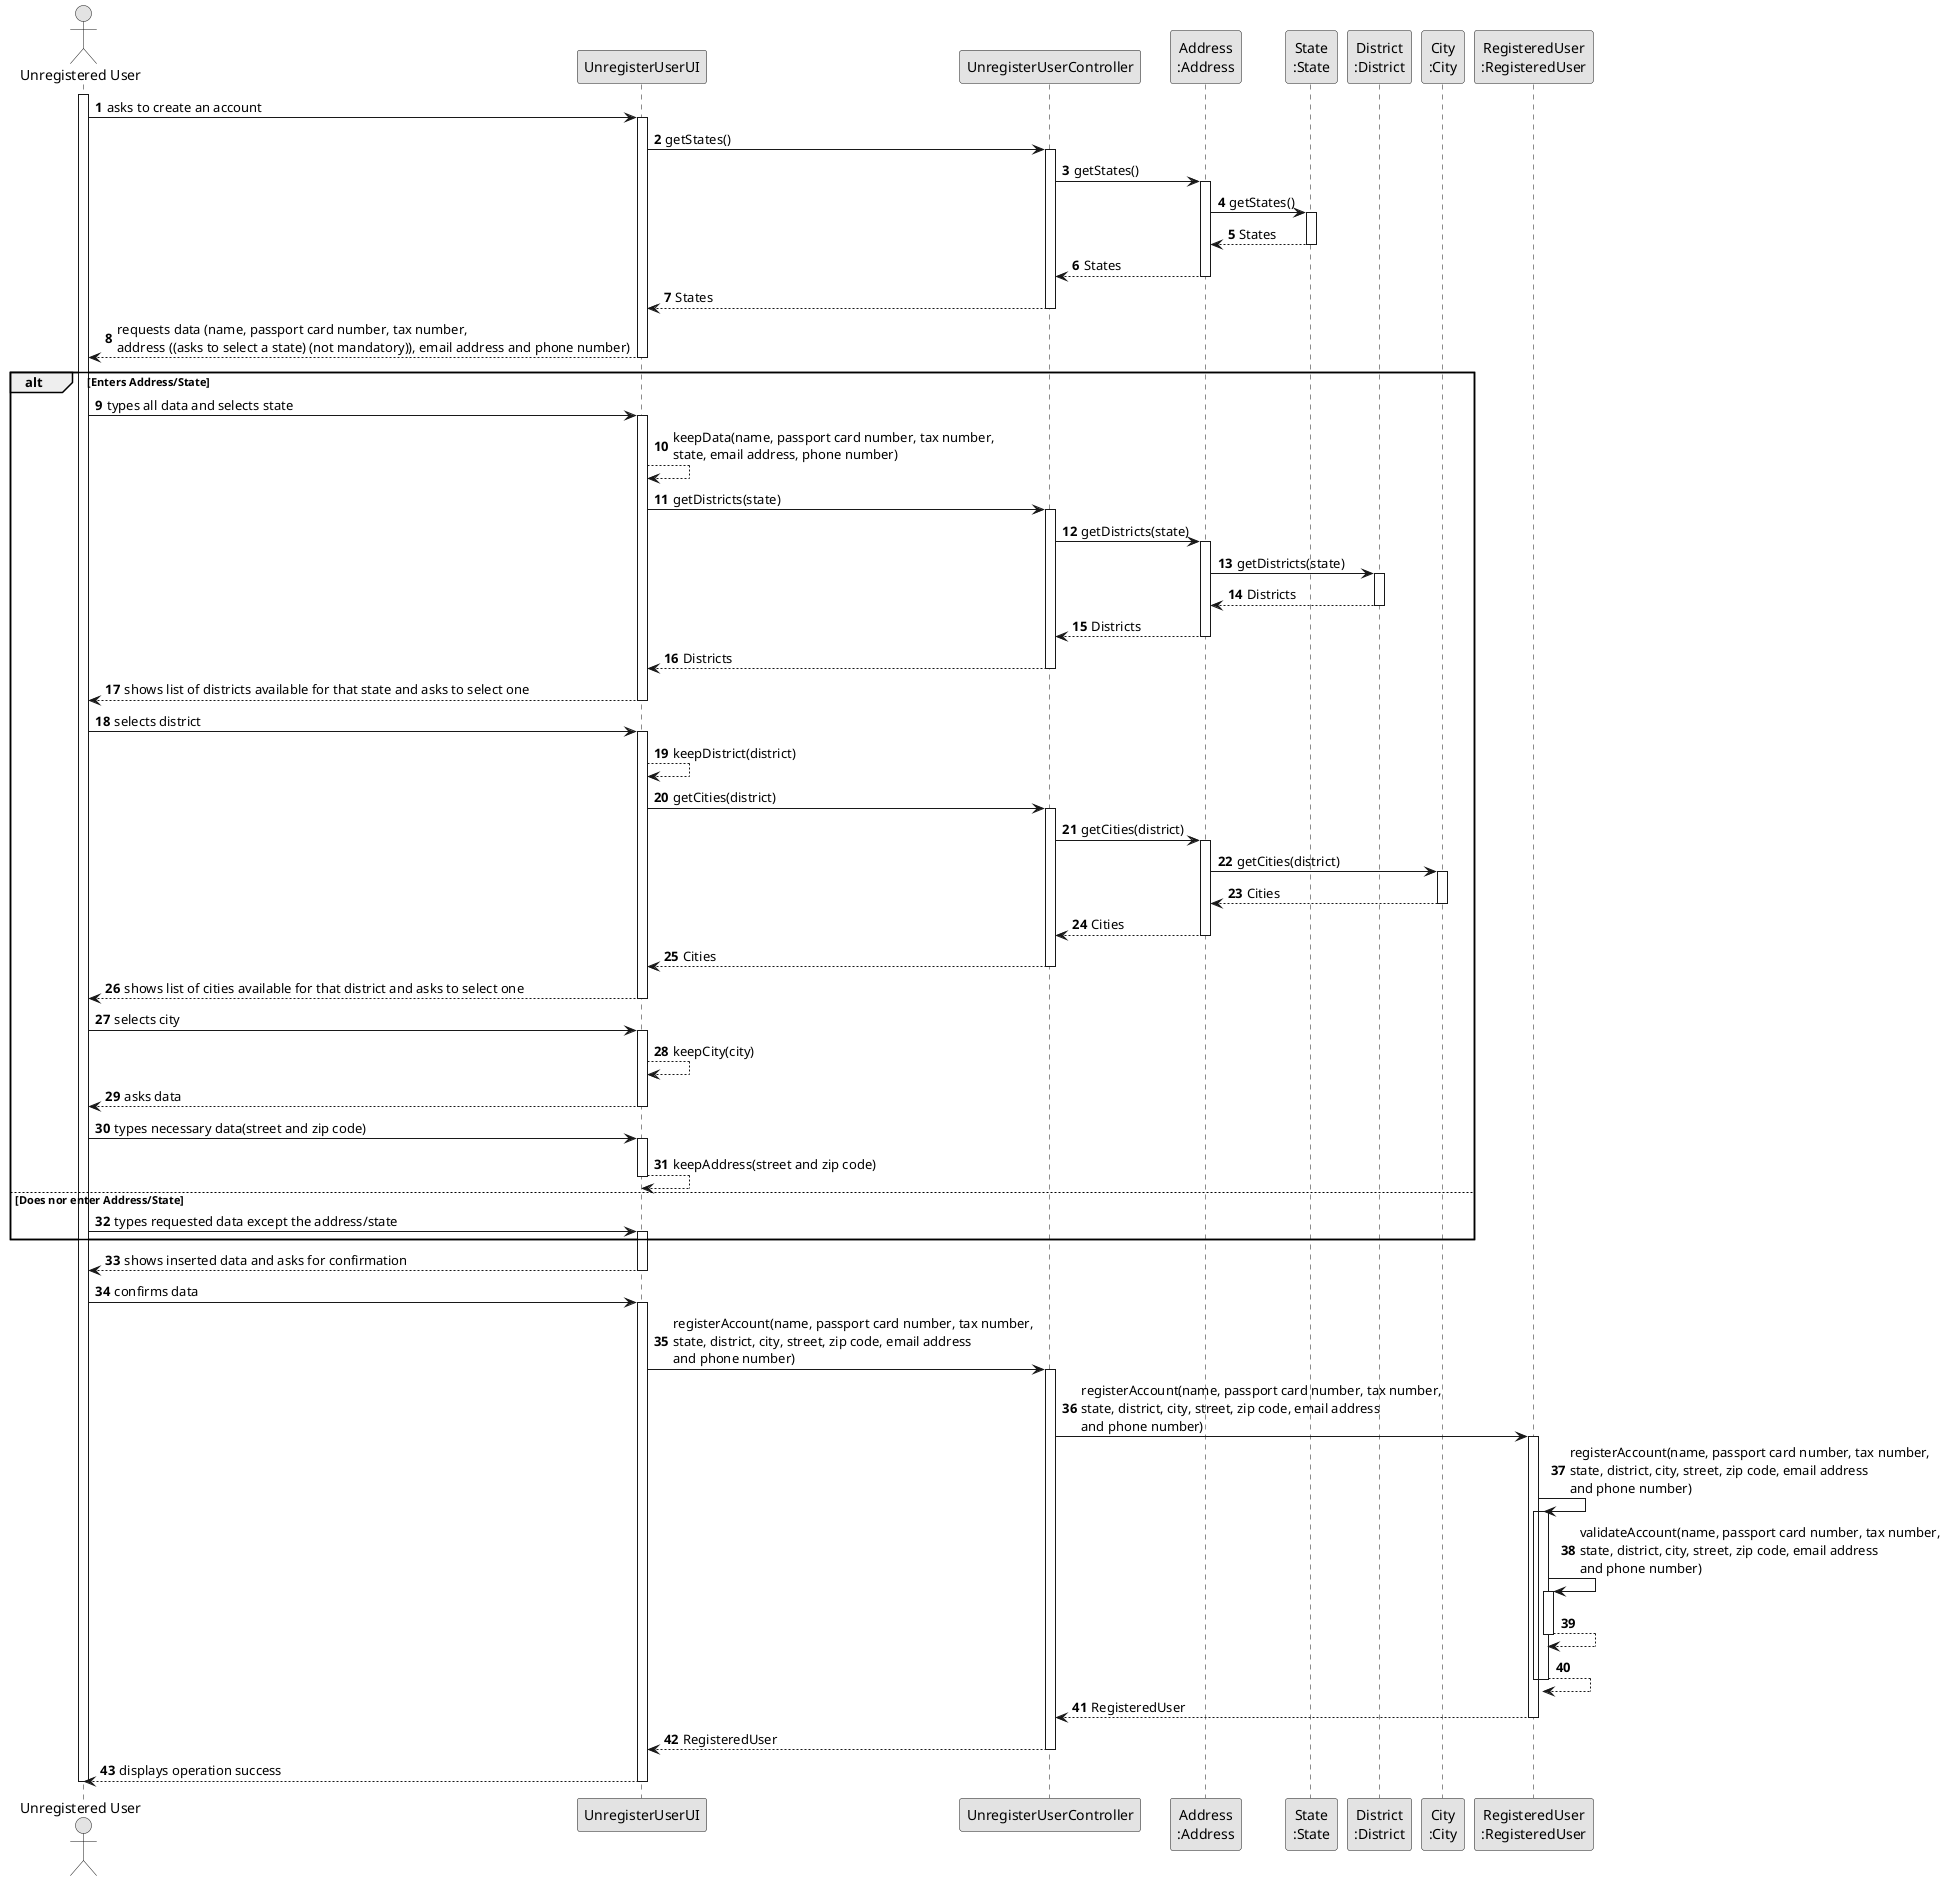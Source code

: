@startuml
skinparam monochrome true
skinparam packageStyle rectangle
skinparam shadowing false

autonumber

'hide footbox
actor "Unregistered User" as UnregisteredUser
participant "UnregisterUserUI" as UnregisterUserUI
participant "UnregisterUserController" as UnregisterUserController
participant "Address\n:Address" as Address
participant "State\n:State" as State
participant "District\n:District" as District
participant "City\n:City" as City
participant "RegisteredUser\n:RegisteredUser" as RegisteredUser

activate UnregisteredUser

    UnregisteredUser -> UnregisterUserUI : asks to create an account
    activate UnregisterUserUI
        UnregisterUserUI -> UnregisterUserController : getStates()

            activate UnregisterUserController
                UnregisterUserController -> Address : getStates()
                    activate Address
                        Address -> State : getStates()
                            activate State
                                State --> Address : States
                            deactivate State
                        Address --> UnregisterUserController : States
                    deactivate Address
                UnregisterUserController --> UnregisterUserUI : States
            deactivate UnregisterUserController
        UnregisterUserUI --> UnregisteredUser : requests data (name, passport card number, tax number,\naddress ((asks to select a state) (not mandatory)), email address and phone number)
        deactivate UnregisterUserUI

    alt Enters Address/State
    UnregisteredUser -> UnregisterUserUI : types all data and selects state
        activate UnregisterUserUI
        UnregisterUserUI --> UnregisterUserUI : keepData(name, passport card number, tax number, \nstate, email address, phone number)
            UnregisterUserUI -> UnregisterUserController : getDistricts(state)
                activate UnregisterUserController
                    UnregisterUserController -> Address : getDistricts(state)
                        activate Address
                            Address -> District : getDistricts(state)
                                activate District
                                    District --> Address : Districts
                                deactivate District
                            Address --> UnregisterUserController : Districts
                        deactivate Address
                    UnregisterUserController --> UnregisterUserUI : Districts
                deactivate UnregisterUserController
            UnregisterUserUI --> UnregisteredUser : shows list of districts available for that state and asks to select one
        deactivate UnregisterUserUI

    UnregisteredUser -> UnregisterUserUI : selects district
        activate UnregisterUserUI
        UnregisterUserUI --> UnregisterUserUI : keepDistrict(district)
            UnregisterUserUI -> UnregisterUserController : getCities(district)
                activate UnregisterUserController
                    UnregisterUserController -> Address : getCities(district)
                        activate Address
                            Address -> City : getCities(district)
                                activate City
                                    City --> Address : Cities
                                deactivate City
                            Address --> UnregisterUserController : Cities
                        deactivate Address
                    UnregisterUserController --> UnregisterUserUI : Cities
                deactivate UnregisterUserController
            UnregisterUserUI --> UnregisteredUser : shows list of cities available for that district and asks to select one
        deactivate UnregisterUserUI
    UnregisteredUser -> UnregisterUserUI : selects city
        activate UnregisterUserUI
        UnregisterUserUI --> UnregisterUserUI : keepCity(city)
        UnregisterUserUI --> UnregisteredUser : asks data
    deactivate UnregisterUserUI
    UnregisteredUser -> UnregisterUserUI : types necessary data(street and zip code)
        activate UnregisterUserUI
        UnregisterUserUI --> UnregisterUserUI : keepAddress(street and zip code)
        deactivate UnregisterUserUI 

    else Does nor enter Address/State
    UnregisteredUser -> UnregisterUserUI : types requested data except the address/state
        activate UnregisterUserUI
    end
        UnregisterUserUI --> UnregisteredUser : shows inserted data and asks for confirmation
    deactivate UnregisterUserUI

    UnregisteredUser -> UnregisterUserUI : confirms data
    activate UnregisterUserUI

        UnregisterUserUI -> UnregisterUserController : registerAccount(name, passport card number, tax number,\nstate, district, city, street, zip code, email address\nand phone number)
        activate UnregisterUserController

        UnregisterUserController -> RegisteredUser : registerAccount(name, passport card number, tax number,\nstate, district, city, street, zip code, email address\nand phone number)
        activate RegisteredUser
                RegisteredUser -> RegisteredUser : registerAccount(name, passport card number, tax number,\nstate, district, city, street, zip code, email address\nand phone number)
                activate RegisteredUser
                            activate RegisteredUser
                                RegisteredUser -> RegisteredUser : validateAccount(name, passport card number, tax number,\nstate, district, city, street, zip code, email address\nand phone number)
                                    activate RegisteredUser
                                        RegisteredUser --> RegisteredUser
                                    deactivate RegisteredUser
                                RegisteredUser --> RegisteredUser
                            deactivate RegisteredUser
                deactivate RegisteredUser
                RegisteredUser --> UnregisterUserController : RegisteredUser
            deactivate RegisteredUser
            UnregisterUserController --> UnregisterUserUI : RegisteredUser
            deactivate UnregisterUserController
        UnregisterUserUI --> UnregisteredUser : displays operation success
        deactivate UnregisterUserUI
deactivate UnregisteredUser

@enduml